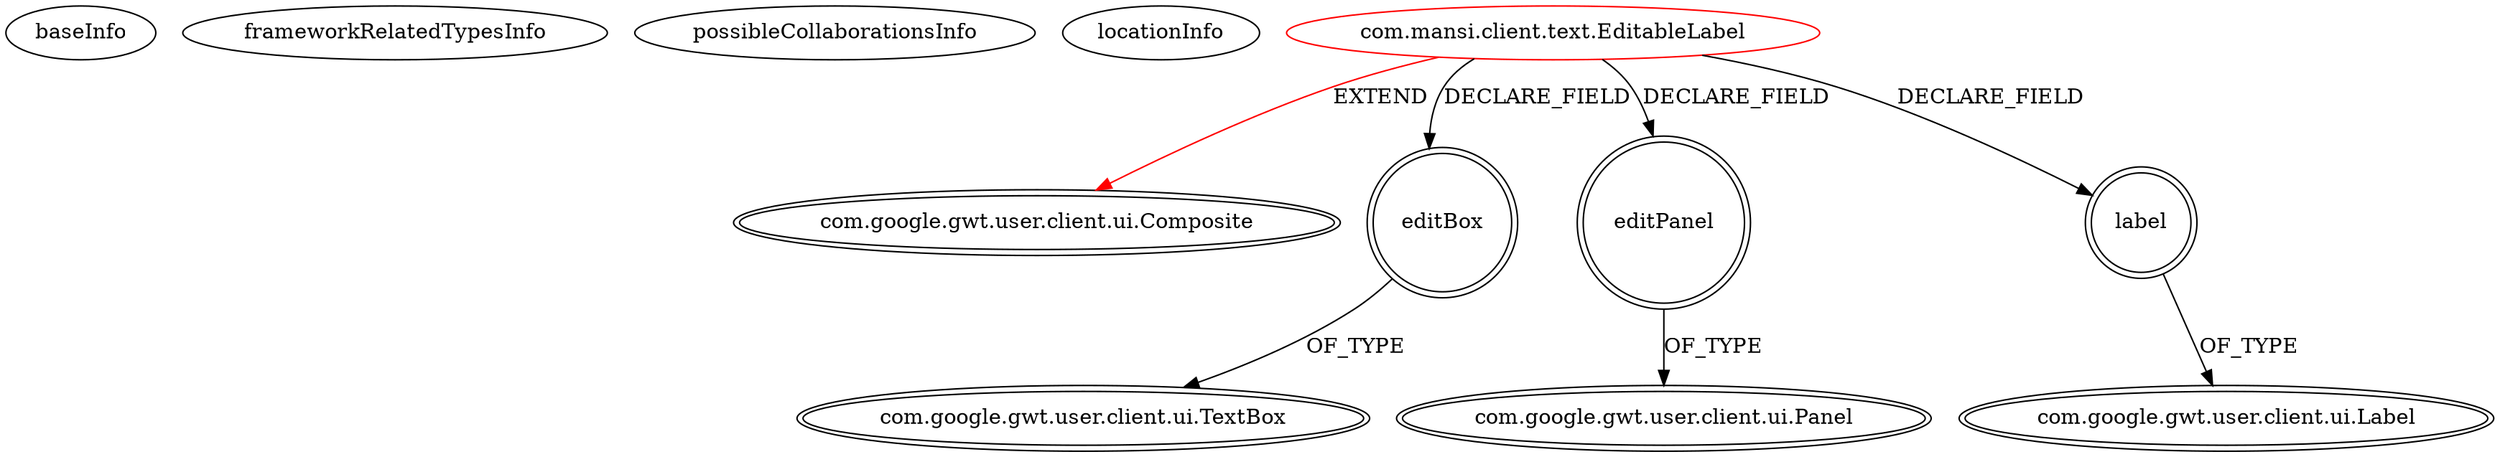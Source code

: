 digraph {
baseInfo[graphId=3702,category="extension_graph",isAnonymous=false,possibleRelation=false]
frameworkRelatedTypesInfo[0="com.google.gwt.user.client.ui.Composite"]
possibleCollaborationsInfo[]
locationInfo[projectName="mansiT-UiBinder",filePath="/mansiT-UiBinder/UiBinder-master/uibinder/src/com/mansi/client/text/EditableLabel.java",contextSignature="EditableLabel",graphId="3702"]
0[label="com.mansi.client.text.EditableLabel",vertexType="ROOT_CLIENT_CLASS_DECLARATION",isFrameworkType=false,color=red]
1[label="com.google.gwt.user.client.ui.Composite",vertexType="FRAMEWORK_CLASS_TYPE",isFrameworkType=true,peripheries=2]
2[label="editBox",vertexType="FIELD_DECLARATION",isFrameworkType=true,peripheries=2,shape=circle]
3[label="com.google.gwt.user.client.ui.TextBox",vertexType="FRAMEWORK_CLASS_TYPE",isFrameworkType=true,peripheries=2]
4[label="editPanel",vertexType="FIELD_DECLARATION",isFrameworkType=true,peripheries=2,shape=circle]
5[label="com.google.gwt.user.client.ui.Panel",vertexType="FRAMEWORK_CLASS_TYPE",isFrameworkType=true,peripheries=2]
6[label="label",vertexType="FIELD_DECLARATION",isFrameworkType=true,peripheries=2,shape=circle]
7[label="com.google.gwt.user.client.ui.Label",vertexType="FRAMEWORK_CLASS_TYPE",isFrameworkType=true,peripheries=2]
0->1[label="EXTEND",color=red]
0->2[label="DECLARE_FIELD"]
2->3[label="OF_TYPE"]
0->4[label="DECLARE_FIELD"]
4->5[label="OF_TYPE"]
0->6[label="DECLARE_FIELD"]
6->7[label="OF_TYPE"]
}
